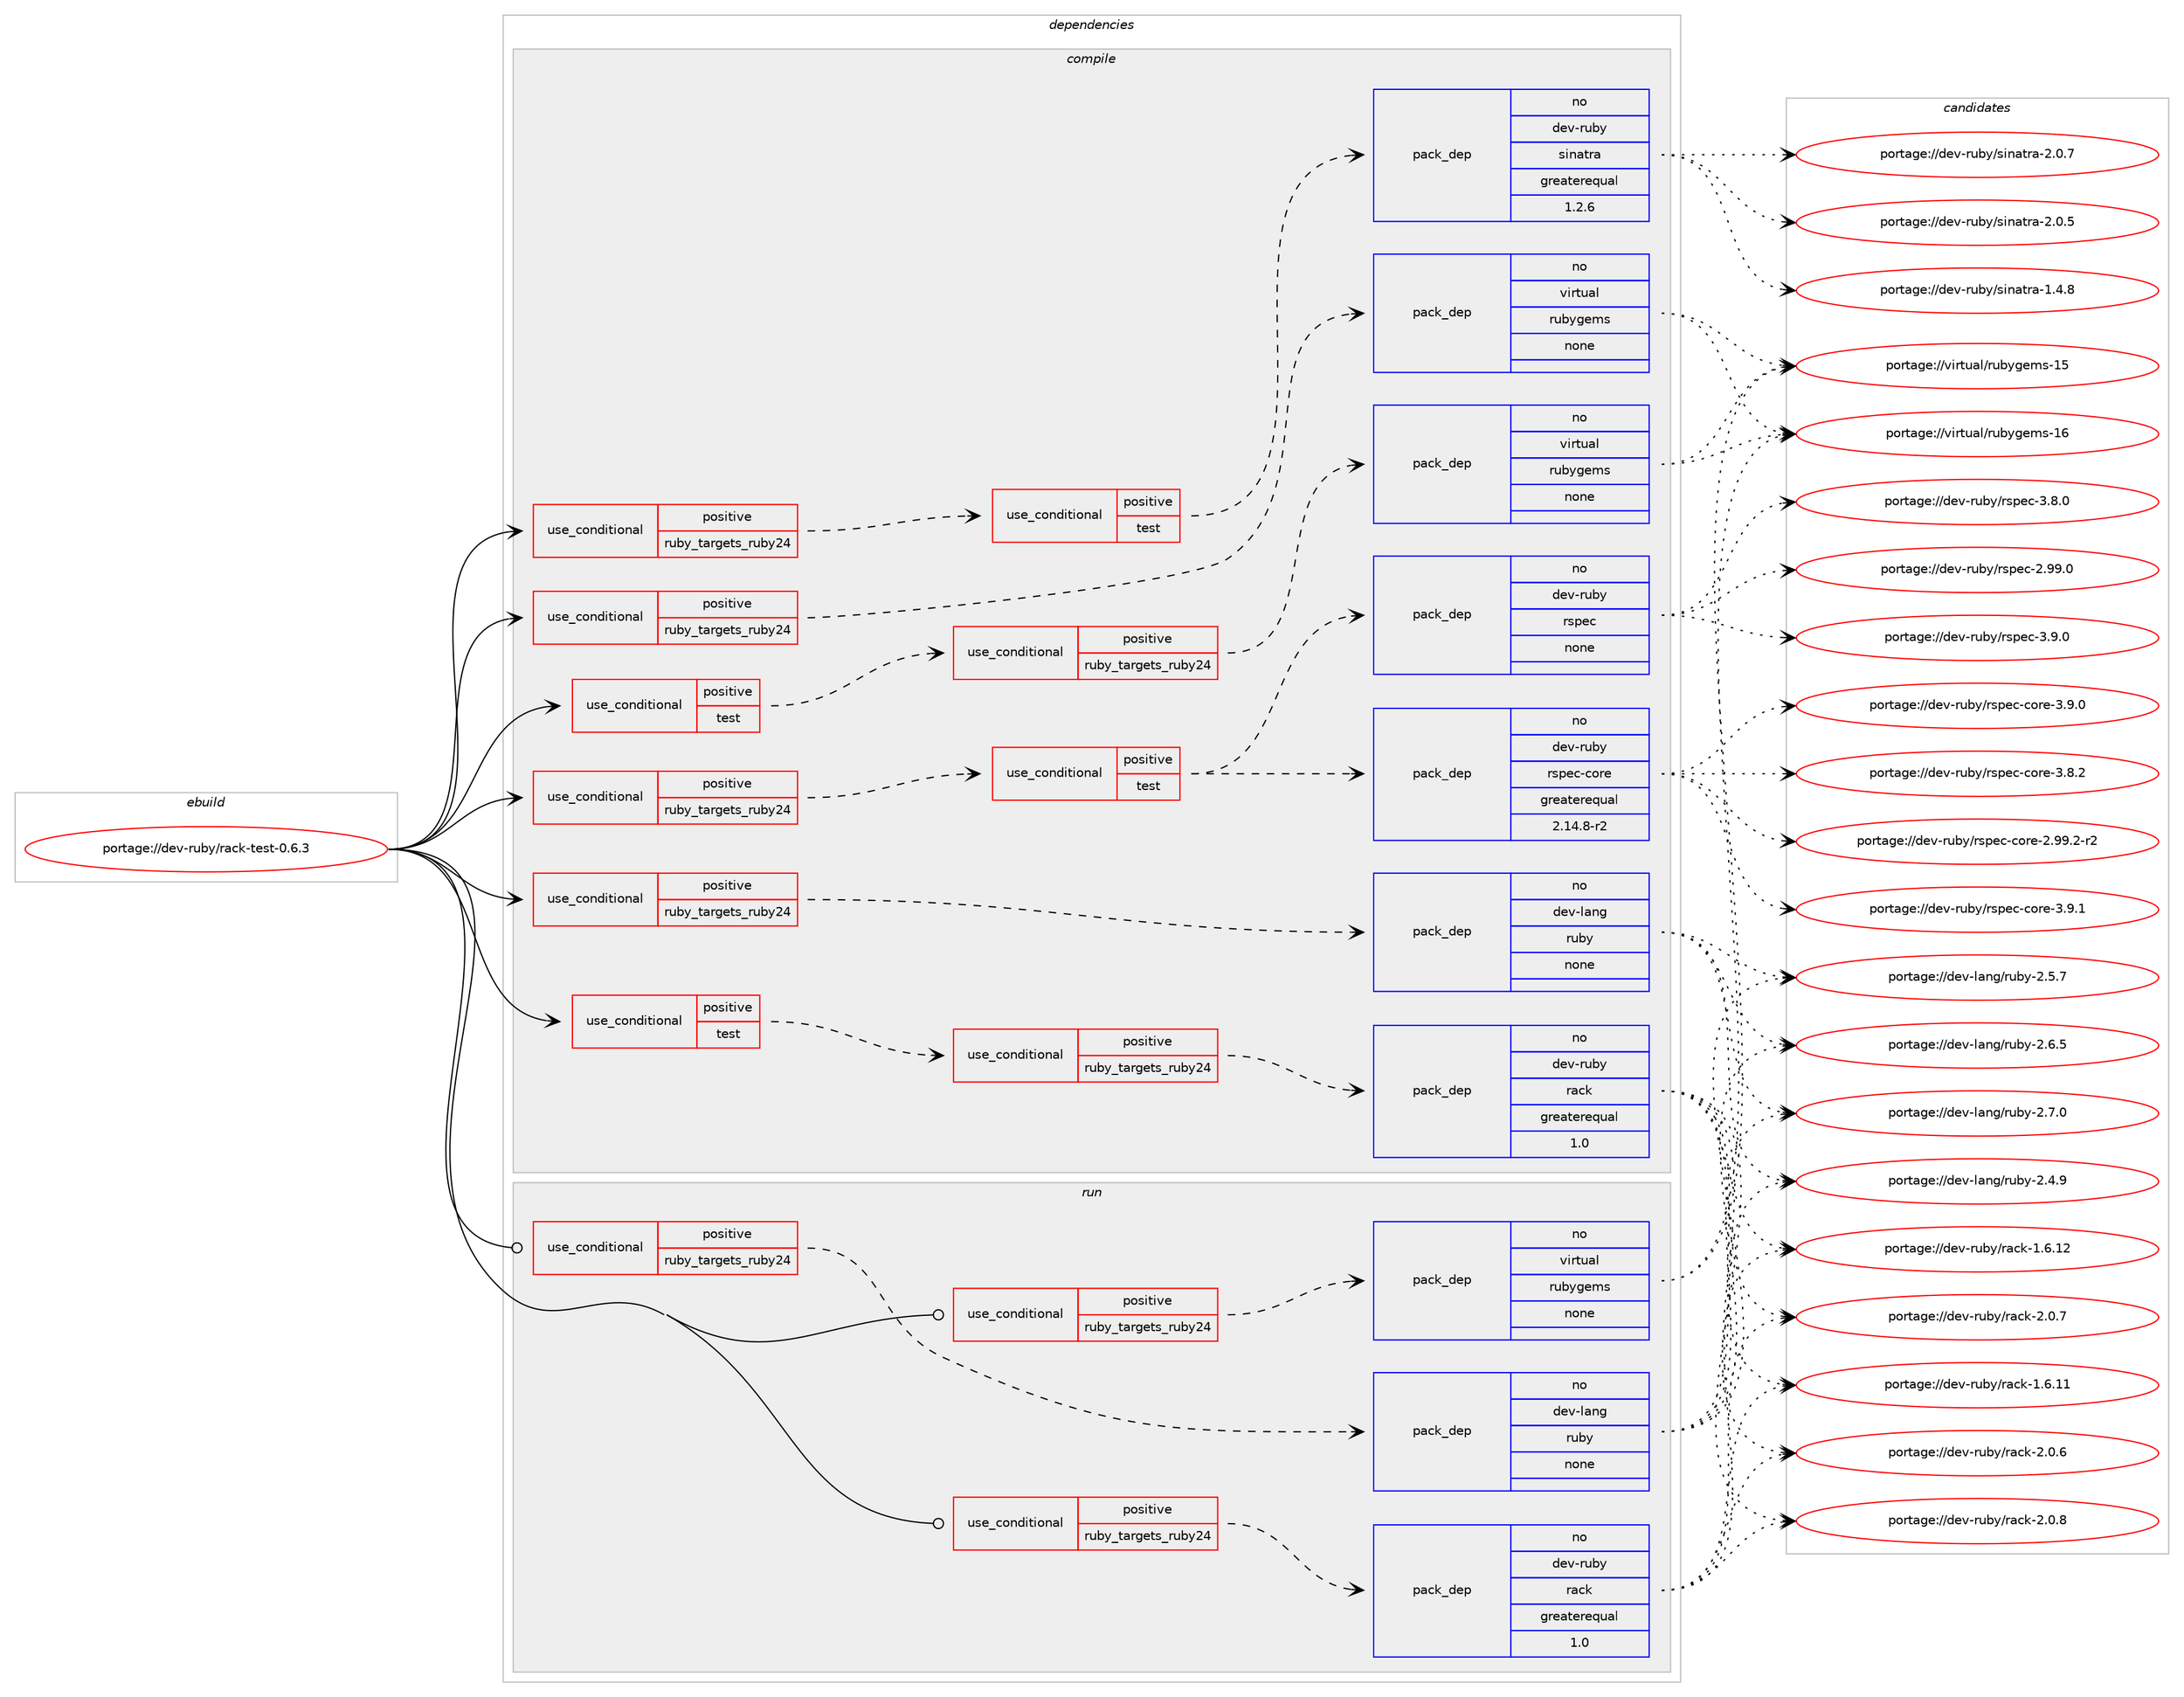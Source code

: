 digraph prolog {

# *************
# Graph options
# *************

newrank=true;
concentrate=true;
compound=true;
graph [rankdir=LR,fontname=Helvetica,fontsize=10,ranksep=1.5];#, ranksep=2.5, nodesep=0.2];
edge  [arrowhead=vee];
node  [fontname=Helvetica,fontsize=10];

# **********
# The ebuild
# **********

subgraph cluster_leftcol {
color=gray;
rank=same;
label=<<i>ebuild</i>>;
id [label="portage://dev-ruby/rack-test-0.6.3", color=red, width=4, href="../dev-ruby/rack-test-0.6.3.svg"];
}

# ****************
# The dependencies
# ****************

subgraph cluster_midcol {
color=gray;
label=<<i>dependencies</i>>;
subgraph cluster_compile {
fillcolor="#eeeeee";
style=filled;
label=<<i>compile</i>>;
subgraph cond77255 {
dependency336541 [label=<<TABLE BORDER="0" CELLBORDER="1" CELLSPACING="0" CELLPADDING="4"><TR><TD ROWSPAN="3" CELLPADDING="10">use_conditional</TD></TR><TR><TD>positive</TD></TR><TR><TD>ruby_targets_ruby24</TD></TR></TABLE>>, shape=none, color=red];
subgraph cond77256 {
dependency336542 [label=<<TABLE BORDER="0" CELLBORDER="1" CELLSPACING="0" CELLPADDING="4"><TR><TD ROWSPAN="3" CELLPADDING="10">use_conditional</TD></TR><TR><TD>positive</TD></TR><TR><TD>test</TD></TR></TABLE>>, shape=none, color=red];
subgraph pack254539 {
dependency336543 [label=<<TABLE BORDER="0" CELLBORDER="1" CELLSPACING="0" CELLPADDING="4" WIDTH="220"><TR><TD ROWSPAN="6" CELLPADDING="30">pack_dep</TD></TR><TR><TD WIDTH="110">no</TD></TR><TR><TD>dev-ruby</TD></TR><TR><TD>rspec</TD></TR><TR><TD>none</TD></TR><TR><TD></TD></TR></TABLE>>, shape=none, color=blue];
}
dependency336542:e -> dependency336543:w [weight=20,style="dashed",arrowhead="vee"];
subgraph pack254540 {
dependency336544 [label=<<TABLE BORDER="0" CELLBORDER="1" CELLSPACING="0" CELLPADDING="4" WIDTH="220"><TR><TD ROWSPAN="6" CELLPADDING="30">pack_dep</TD></TR><TR><TD WIDTH="110">no</TD></TR><TR><TD>dev-ruby</TD></TR><TR><TD>rspec-core</TD></TR><TR><TD>greaterequal</TD></TR><TR><TD>2.14.8-r2</TD></TR></TABLE>>, shape=none, color=blue];
}
dependency336542:e -> dependency336544:w [weight=20,style="dashed",arrowhead="vee"];
}
dependency336541:e -> dependency336542:w [weight=20,style="dashed",arrowhead="vee"];
}
id:e -> dependency336541:w [weight=20,style="solid",arrowhead="vee"];
subgraph cond77257 {
dependency336545 [label=<<TABLE BORDER="0" CELLBORDER="1" CELLSPACING="0" CELLPADDING="4"><TR><TD ROWSPAN="3" CELLPADDING="10">use_conditional</TD></TR><TR><TD>positive</TD></TR><TR><TD>ruby_targets_ruby24</TD></TR></TABLE>>, shape=none, color=red];
subgraph cond77258 {
dependency336546 [label=<<TABLE BORDER="0" CELLBORDER="1" CELLSPACING="0" CELLPADDING="4"><TR><TD ROWSPAN="3" CELLPADDING="10">use_conditional</TD></TR><TR><TD>positive</TD></TR><TR><TD>test</TD></TR></TABLE>>, shape=none, color=red];
subgraph pack254541 {
dependency336547 [label=<<TABLE BORDER="0" CELLBORDER="1" CELLSPACING="0" CELLPADDING="4" WIDTH="220"><TR><TD ROWSPAN="6" CELLPADDING="30">pack_dep</TD></TR><TR><TD WIDTH="110">no</TD></TR><TR><TD>dev-ruby</TD></TR><TR><TD>sinatra</TD></TR><TR><TD>greaterequal</TD></TR><TR><TD>1.2.6</TD></TR></TABLE>>, shape=none, color=blue];
}
dependency336546:e -> dependency336547:w [weight=20,style="dashed",arrowhead="vee"];
}
dependency336545:e -> dependency336546:w [weight=20,style="dashed",arrowhead="vee"];
}
id:e -> dependency336545:w [weight=20,style="solid",arrowhead="vee"];
subgraph cond77259 {
dependency336548 [label=<<TABLE BORDER="0" CELLBORDER="1" CELLSPACING="0" CELLPADDING="4"><TR><TD ROWSPAN="3" CELLPADDING="10">use_conditional</TD></TR><TR><TD>positive</TD></TR><TR><TD>ruby_targets_ruby24</TD></TR></TABLE>>, shape=none, color=red];
subgraph pack254542 {
dependency336549 [label=<<TABLE BORDER="0" CELLBORDER="1" CELLSPACING="0" CELLPADDING="4" WIDTH="220"><TR><TD ROWSPAN="6" CELLPADDING="30">pack_dep</TD></TR><TR><TD WIDTH="110">no</TD></TR><TR><TD>dev-lang</TD></TR><TR><TD>ruby</TD></TR><TR><TD>none</TD></TR><TR><TD></TD></TR></TABLE>>, shape=none, color=blue];
}
dependency336548:e -> dependency336549:w [weight=20,style="dashed",arrowhead="vee"];
}
id:e -> dependency336548:w [weight=20,style="solid",arrowhead="vee"];
subgraph cond77260 {
dependency336550 [label=<<TABLE BORDER="0" CELLBORDER="1" CELLSPACING="0" CELLPADDING="4"><TR><TD ROWSPAN="3" CELLPADDING="10">use_conditional</TD></TR><TR><TD>positive</TD></TR><TR><TD>ruby_targets_ruby24</TD></TR></TABLE>>, shape=none, color=red];
subgraph pack254543 {
dependency336551 [label=<<TABLE BORDER="0" CELLBORDER="1" CELLSPACING="0" CELLPADDING="4" WIDTH="220"><TR><TD ROWSPAN="6" CELLPADDING="30">pack_dep</TD></TR><TR><TD WIDTH="110">no</TD></TR><TR><TD>virtual</TD></TR><TR><TD>rubygems</TD></TR><TR><TD>none</TD></TR><TR><TD></TD></TR></TABLE>>, shape=none, color=blue];
}
dependency336550:e -> dependency336551:w [weight=20,style="dashed",arrowhead="vee"];
}
id:e -> dependency336550:w [weight=20,style="solid",arrowhead="vee"];
subgraph cond77261 {
dependency336552 [label=<<TABLE BORDER="0" CELLBORDER="1" CELLSPACING="0" CELLPADDING="4"><TR><TD ROWSPAN="3" CELLPADDING="10">use_conditional</TD></TR><TR><TD>positive</TD></TR><TR><TD>test</TD></TR></TABLE>>, shape=none, color=red];
subgraph cond77262 {
dependency336553 [label=<<TABLE BORDER="0" CELLBORDER="1" CELLSPACING="0" CELLPADDING="4"><TR><TD ROWSPAN="3" CELLPADDING="10">use_conditional</TD></TR><TR><TD>positive</TD></TR><TR><TD>ruby_targets_ruby24</TD></TR></TABLE>>, shape=none, color=red];
subgraph pack254544 {
dependency336554 [label=<<TABLE BORDER="0" CELLBORDER="1" CELLSPACING="0" CELLPADDING="4" WIDTH="220"><TR><TD ROWSPAN="6" CELLPADDING="30">pack_dep</TD></TR><TR><TD WIDTH="110">no</TD></TR><TR><TD>dev-ruby</TD></TR><TR><TD>rack</TD></TR><TR><TD>greaterequal</TD></TR><TR><TD>1.0</TD></TR></TABLE>>, shape=none, color=blue];
}
dependency336553:e -> dependency336554:w [weight=20,style="dashed",arrowhead="vee"];
}
dependency336552:e -> dependency336553:w [weight=20,style="dashed",arrowhead="vee"];
}
id:e -> dependency336552:w [weight=20,style="solid",arrowhead="vee"];
subgraph cond77263 {
dependency336555 [label=<<TABLE BORDER="0" CELLBORDER="1" CELLSPACING="0" CELLPADDING="4"><TR><TD ROWSPAN="3" CELLPADDING="10">use_conditional</TD></TR><TR><TD>positive</TD></TR><TR><TD>test</TD></TR></TABLE>>, shape=none, color=red];
subgraph cond77264 {
dependency336556 [label=<<TABLE BORDER="0" CELLBORDER="1" CELLSPACING="0" CELLPADDING="4"><TR><TD ROWSPAN="3" CELLPADDING="10">use_conditional</TD></TR><TR><TD>positive</TD></TR><TR><TD>ruby_targets_ruby24</TD></TR></TABLE>>, shape=none, color=red];
subgraph pack254545 {
dependency336557 [label=<<TABLE BORDER="0" CELLBORDER="1" CELLSPACING="0" CELLPADDING="4" WIDTH="220"><TR><TD ROWSPAN="6" CELLPADDING="30">pack_dep</TD></TR><TR><TD WIDTH="110">no</TD></TR><TR><TD>virtual</TD></TR><TR><TD>rubygems</TD></TR><TR><TD>none</TD></TR><TR><TD></TD></TR></TABLE>>, shape=none, color=blue];
}
dependency336556:e -> dependency336557:w [weight=20,style="dashed",arrowhead="vee"];
}
dependency336555:e -> dependency336556:w [weight=20,style="dashed",arrowhead="vee"];
}
id:e -> dependency336555:w [weight=20,style="solid",arrowhead="vee"];
}
subgraph cluster_compileandrun {
fillcolor="#eeeeee";
style=filled;
label=<<i>compile and run</i>>;
}
subgraph cluster_run {
fillcolor="#eeeeee";
style=filled;
label=<<i>run</i>>;
subgraph cond77265 {
dependency336558 [label=<<TABLE BORDER="0" CELLBORDER="1" CELLSPACING="0" CELLPADDING="4"><TR><TD ROWSPAN="3" CELLPADDING="10">use_conditional</TD></TR><TR><TD>positive</TD></TR><TR><TD>ruby_targets_ruby24</TD></TR></TABLE>>, shape=none, color=red];
subgraph pack254546 {
dependency336559 [label=<<TABLE BORDER="0" CELLBORDER="1" CELLSPACING="0" CELLPADDING="4" WIDTH="220"><TR><TD ROWSPAN="6" CELLPADDING="30">pack_dep</TD></TR><TR><TD WIDTH="110">no</TD></TR><TR><TD>dev-lang</TD></TR><TR><TD>ruby</TD></TR><TR><TD>none</TD></TR><TR><TD></TD></TR></TABLE>>, shape=none, color=blue];
}
dependency336558:e -> dependency336559:w [weight=20,style="dashed",arrowhead="vee"];
}
id:e -> dependency336558:w [weight=20,style="solid",arrowhead="odot"];
subgraph cond77266 {
dependency336560 [label=<<TABLE BORDER="0" CELLBORDER="1" CELLSPACING="0" CELLPADDING="4"><TR><TD ROWSPAN="3" CELLPADDING="10">use_conditional</TD></TR><TR><TD>positive</TD></TR><TR><TD>ruby_targets_ruby24</TD></TR></TABLE>>, shape=none, color=red];
subgraph pack254547 {
dependency336561 [label=<<TABLE BORDER="0" CELLBORDER="1" CELLSPACING="0" CELLPADDING="4" WIDTH="220"><TR><TD ROWSPAN="6" CELLPADDING="30">pack_dep</TD></TR><TR><TD WIDTH="110">no</TD></TR><TR><TD>dev-ruby</TD></TR><TR><TD>rack</TD></TR><TR><TD>greaterequal</TD></TR><TR><TD>1.0</TD></TR></TABLE>>, shape=none, color=blue];
}
dependency336560:e -> dependency336561:w [weight=20,style="dashed",arrowhead="vee"];
}
id:e -> dependency336560:w [weight=20,style="solid",arrowhead="odot"];
subgraph cond77267 {
dependency336562 [label=<<TABLE BORDER="0" CELLBORDER="1" CELLSPACING="0" CELLPADDING="4"><TR><TD ROWSPAN="3" CELLPADDING="10">use_conditional</TD></TR><TR><TD>positive</TD></TR><TR><TD>ruby_targets_ruby24</TD></TR></TABLE>>, shape=none, color=red];
subgraph pack254548 {
dependency336563 [label=<<TABLE BORDER="0" CELLBORDER="1" CELLSPACING="0" CELLPADDING="4" WIDTH="220"><TR><TD ROWSPAN="6" CELLPADDING="30">pack_dep</TD></TR><TR><TD WIDTH="110">no</TD></TR><TR><TD>virtual</TD></TR><TR><TD>rubygems</TD></TR><TR><TD>none</TD></TR><TR><TD></TD></TR></TABLE>>, shape=none, color=blue];
}
dependency336562:e -> dependency336563:w [weight=20,style="dashed",arrowhead="vee"];
}
id:e -> dependency336562:w [weight=20,style="solid",arrowhead="odot"];
}
}

# **************
# The candidates
# **************

subgraph cluster_choices {
rank=same;
color=gray;
label=<<i>candidates</i>>;

subgraph choice254539 {
color=black;
nodesep=1;
choice10010111845114117981214711411511210199455146574648 [label="portage://dev-ruby/rspec-3.9.0", color=red, width=4,href="../dev-ruby/rspec-3.9.0.svg"];
choice10010111845114117981214711411511210199455146564648 [label="portage://dev-ruby/rspec-3.8.0", color=red, width=4,href="../dev-ruby/rspec-3.8.0.svg"];
choice1001011184511411798121471141151121019945504657574648 [label="portage://dev-ruby/rspec-2.99.0", color=red, width=4,href="../dev-ruby/rspec-2.99.0.svg"];
dependency336543:e -> choice10010111845114117981214711411511210199455146574648:w [style=dotted,weight="100"];
dependency336543:e -> choice10010111845114117981214711411511210199455146564648:w [style=dotted,weight="100"];
dependency336543:e -> choice1001011184511411798121471141151121019945504657574648:w [style=dotted,weight="100"];
}
subgraph choice254540 {
color=black;
nodesep=1;
choice100101118451141179812147114115112101994599111114101455146574649 [label="portage://dev-ruby/rspec-core-3.9.1", color=red, width=4,href="../dev-ruby/rspec-core-3.9.1.svg"];
choice100101118451141179812147114115112101994599111114101455146574648 [label="portage://dev-ruby/rspec-core-3.9.0", color=red, width=4,href="../dev-ruby/rspec-core-3.9.0.svg"];
choice100101118451141179812147114115112101994599111114101455146564650 [label="portage://dev-ruby/rspec-core-3.8.2", color=red, width=4,href="../dev-ruby/rspec-core-3.8.2.svg"];
choice100101118451141179812147114115112101994599111114101455046575746504511450 [label="portage://dev-ruby/rspec-core-2.99.2-r2", color=red, width=4,href="../dev-ruby/rspec-core-2.99.2-r2.svg"];
dependency336544:e -> choice100101118451141179812147114115112101994599111114101455146574649:w [style=dotted,weight="100"];
dependency336544:e -> choice100101118451141179812147114115112101994599111114101455146574648:w [style=dotted,weight="100"];
dependency336544:e -> choice100101118451141179812147114115112101994599111114101455146564650:w [style=dotted,weight="100"];
dependency336544:e -> choice100101118451141179812147114115112101994599111114101455046575746504511450:w [style=dotted,weight="100"];
}
subgraph choice254541 {
color=black;
nodesep=1;
choice1001011184511411798121471151051109711611497455046484655 [label="portage://dev-ruby/sinatra-2.0.7", color=red, width=4,href="../dev-ruby/sinatra-2.0.7.svg"];
choice1001011184511411798121471151051109711611497455046484653 [label="portage://dev-ruby/sinatra-2.0.5", color=red, width=4,href="../dev-ruby/sinatra-2.0.5.svg"];
choice1001011184511411798121471151051109711611497454946524656 [label="portage://dev-ruby/sinatra-1.4.8", color=red, width=4,href="../dev-ruby/sinatra-1.4.8.svg"];
dependency336547:e -> choice1001011184511411798121471151051109711611497455046484655:w [style=dotted,weight="100"];
dependency336547:e -> choice1001011184511411798121471151051109711611497455046484653:w [style=dotted,weight="100"];
dependency336547:e -> choice1001011184511411798121471151051109711611497454946524656:w [style=dotted,weight="100"];
}
subgraph choice254542 {
color=black;
nodesep=1;
choice10010111845108971101034711411798121455046554648 [label="portage://dev-lang/ruby-2.7.0", color=red, width=4,href="../dev-lang/ruby-2.7.0.svg"];
choice10010111845108971101034711411798121455046544653 [label="portage://dev-lang/ruby-2.6.5", color=red, width=4,href="../dev-lang/ruby-2.6.5.svg"];
choice10010111845108971101034711411798121455046534655 [label="portage://dev-lang/ruby-2.5.7", color=red, width=4,href="../dev-lang/ruby-2.5.7.svg"];
choice10010111845108971101034711411798121455046524657 [label="portage://dev-lang/ruby-2.4.9", color=red, width=4,href="../dev-lang/ruby-2.4.9.svg"];
dependency336549:e -> choice10010111845108971101034711411798121455046554648:w [style=dotted,weight="100"];
dependency336549:e -> choice10010111845108971101034711411798121455046544653:w [style=dotted,weight="100"];
dependency336549:e -> choice10010111845108971101034711411798121455046534655:w [style=dotted,weight="100"];
dependency336549:e -> choice10010111845108971101034711411798121455046524657:w [style=dotted,weight="100"];
}
subgraph choice254543 {
color=black;
nodesep=1;
choice118105114116117971084711411798121103101109115454954 [label="portage://virtual/rubygems-16", color=red, width=4,href="../virtual/rubygems-16.svg"];
choice118105114116117971084711411798121103101109115454953 [label="portage://virtual/rubygems-15", color=red, width=4,href="../virtual/rubygems-15.svg"];
dependency336551:e -> choice118105114116117971084711411798121103101109115454954:w [style=dotted,weight="100"];
dependency336551:e -> choice118105114116117971084711411798121103101109115454953:w [style=dotted,weight="100"];
}
subgraph choice254544 {
color=black;
nodesep=1;
choice1001011184511411798121471149799107455046484656 [label="portage://dev-ruby/rack-2.0.8", color=red, width=4,href="../dev-ruby/rack-2.0.8.svg"];
choice1001011184511411798121471149799107455046484655 [label="portage://dev-ruby/rack-2.0.7", color=red, width=4,href="../dev-ruby/rack-2.0.7.svg"];
choice1001011184511411798121471149799107455046484654 [label="portage://dev-ruby/rack-2.0.6", color=red, width=4,href="../dev-ruby/rack-2.0.6.svg"];
choice100101118451141179812147114979910745494654464950 [label="portage://dev-ruby/rack-1.6.12", color=red, width=4,href="../dev-ruby/rack-1.6.12.svg"];
choice100101118451141179812147114979910745494654464949 [label="portage://dev-ruby/rack-1.6.11", color=red, width=4,href="../dev-ruby/rack-1.6.11.svg"];
dependency336554:e -> choice1001011184511411798121471149799107455046484656:w [style=dotted,weight="100"];
dependency336554:e -> choice1001011184511411798121471149799107455046484655:w [style=dotted,weight="100"];
dependency336554:e -> choice1001011184511411798121471149799107455046484654:w [style=dotted,weight="100"];
dependency336554:e -> choice100101118451141179812147114979910745494654464950:w [style=dotted,weight="100"];
dependency336554:e -> choice100101118451141179812147114979910745494654464949:w [style=dotted,weight="100"];
}
subgraph choice254545 {
color=black;
nodesep=1;
choice118105114116117971084711411798121103101109115454954 [label="portage://virtual/rubygems-16", color=red, width=4,href="../virtual/rubygems-16.svg"];
choice118105114116117971084711411798121103101109115454953 [label="portage://virtual/rubygems-15", color=red, width=4,href="../virtual/rubygems-15.svg"];
dependency336557:e -> choice118105114116117971084711411798121103101109115454954:w [style=dotted,weight="100"];
dependency336557:e -> choice118105114116117971084711411798121103101109115454953:w [style=dotted,weight="100"];
}
subgraph choice254546 {
color=black;
nodesep=1;
choice10010111845108971101034711411798121455046554648 [label="portage://dev-lang/ruby-2.7.0", color=red, width=4,href="../dev-lang/ruby-2.7.0.svg"];
choice10010111845108971101034711411798121455046544653 [label="portage://dev-lang/ruby-2.6.5", color=red, width=4,href="../dev-lang/ruby-2.6.5.svg"];
choice10010111845108971101034711411798121455046534655 [label="portage://dev-lang/ruby-2.5.7", color=red, width=4,href="../dev-lang/ruby-2.5.7.svg"];
choice10010111845108971101034711411798121455046524657 [label="portage://dev-lang/ruby-2.4.9", color=red, width=4,href="../dev-lang/ruby-2.4.9.svg"];
dependency336559:e -> choice10010111845108971101034711411798121455046554648:w [style=dotted,weight="100"];
dependency336559:e -> choice10010111845108971101034711411798121455046544653:w [style=dotted,weight="100"];
dependency336559:e -> choice10010111845108971101034711411798121455046534655:w [style=dotted,weight="100"];
dependency336559:e -> choice10010111845108971101034711411798121455046524657:w [style=dotted,weight="100"];
}
subgraph choice254547 {
color=black;
nodesep=1;
choice1001011184511411798121471149799107455046484656 [label="portage://dev-ruby/rack-2.0.8", color=red, width=4,href="../dev-ruby/rack-2.0.8.svg"];
choice1001011184511411798121471149799107455046484655 [label="portage://dev-ruby/rack-2.0.7", color=red, width=4,href="../dev-ruby/rack-2.0.7.svg"];
choice1001011184511411798121471149799107455046484654 [label="portage://dev-ruby/rack-2.0.6", color=red, width=4,href="../dev-ruby/rack-2.0.6.svg"];
choice100101118451141179812147114979910745494654464950 [label="portage://dev-ruby/rack-1.6.12", color=red, width=4,href="../dev-ruby/rack-1.6.12.svg"];
choice100101118451141179812147114979910745494654464949 [label="portage://dev-ruby/rack-1.6.11", color=red, width=4,href="../dev-ruby/rack-1.6.11.svg"];
dependency336561:e -> choice1001011184511411798121471149799107455046484656:w [style=dotted,weight="100"];
dependency336561:e -> choice1001011184511411798121471149799107455046484655:w [style=dotted,weight="100"];
dependency336561:e -> choice1001011184511411798121471149799107455046484654:w [style=dotted,weight="100"];
dependency336561:e -> choice100101118451141179812147114979910745494654464950:w [style=dotted,weight="100"];
dependency336561:e -> choice100101118451141179812147114979910745494654464949:w [style=dotted,weight="100"];
}
subgraph choice254548 {
color=black;
nodesep=1;
choice118105114116117971084711411798121103101109115454954 [label="portage://virtual/rubygems-16", color=red, width=4,href="../virtual/rubygems-16.svg"];
choice118105114116117971084711411798121103101109115454953 [label="portage://virtual/rubygems-15", color=red, width=4,href="../virtual/rubygems-15.svg"];
dependency336563:e -> choice118105114116117971084711411798121103101109115454954:w [style=dotted,weight="100"];
dependency336563:e -> choice118105114116117971084711411798121103101109115454953:w [style=dotted,weight="100"];
}
}

}
